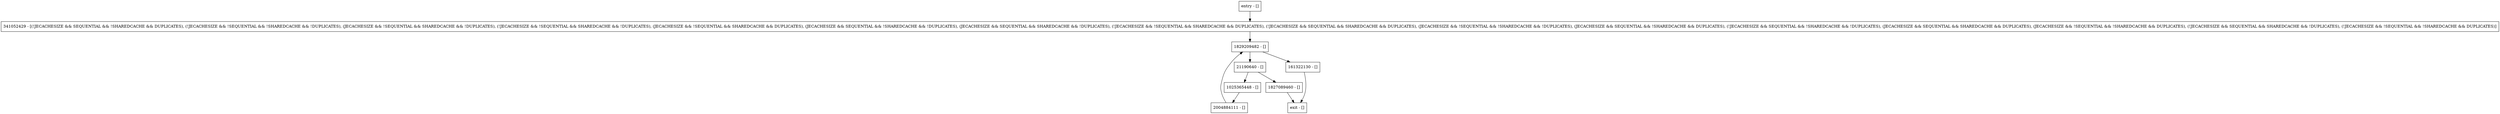 digraph compareUnsignedBytes {
node [shape=record];
entry [label="entry - []"];
exit [label="exit - []"];
341052429 [label="341052429 - [(!JECACHESIZE && SEQUENTIAL && !SHAREDCACHE && DUPLICATES), (!JECACHESIZE && !SEQUENTIAL && !SHAREDCACHE && !DUPLICATES), (JECACHESIZE && !SEQUENTIAL && SHAREDCACHE && !DUPLICATES), (!JECACHESIZE && !SEQUENTIAL && SHAREDCACHE && !DUPLICATES), (JECACHESIZE && !SEQUENTIAL && SHAREDCACHE && DUPLICATES), (JECACHESIZE && SEQUENTIAL && !SHAREDCACHE && !DUPLICATES), (JECACHESIZE && SEQUENTIAL && SHAREDCACHE && !DUPLICATES), (!JECACHESIZE && !SEQUENTIAL && SHAREDCACHE && DUPLICATES), (!JECACHESIZE && SEQUENTIAL && SHAREDCACHE && DUPLICATES), (JECACHESIZE && !SEQUENTIAL && !SHAREDCACHE && !DUPLICATES), (JECACHESIZE && SEQUENTIAL && !SHAREDCACHE && DUPLICATES), (!JECACHESIZE && SEQUENTIAL && !SHAREDCACHE && !DUPLICATES), (JECACHESIZE && SEQUENTIAL && SHAREDCACHE && DUPLICATES), (JECACHESIZE && !SEQUENTIAL && !SHAREDCACHE && DUPLICATES), (!JECACHESIZE && SEQUENTIAL && SHAREDCACHE && !DUPLICATES), (!JECACHESIZE && !SEQUENTIAL && !SHAREDCACHE && DUPLICATES)]"];
1829209482 [label="1829209482 - []"];
1025365448 [label="1025365448 - []"];
1827089460 [label="1827089460 - []"];
2004884111 [label="2004884111 - []"];
21190640 [label="21190640 - []"];
161322130 [label="161322130 - []"];
entry;
exit;
entry -> 341052429;
341052429 -> 1829209482;
1829209482 -> 21190640;
1829209482 -> 161322130;
1025365448 -> 2004884111;
1827089460 -> exit;
2004884111 -> 1829209482;
21190640 -> 1025365448;
21190640 -> 1827089460;
161322130 -> exit;
}
